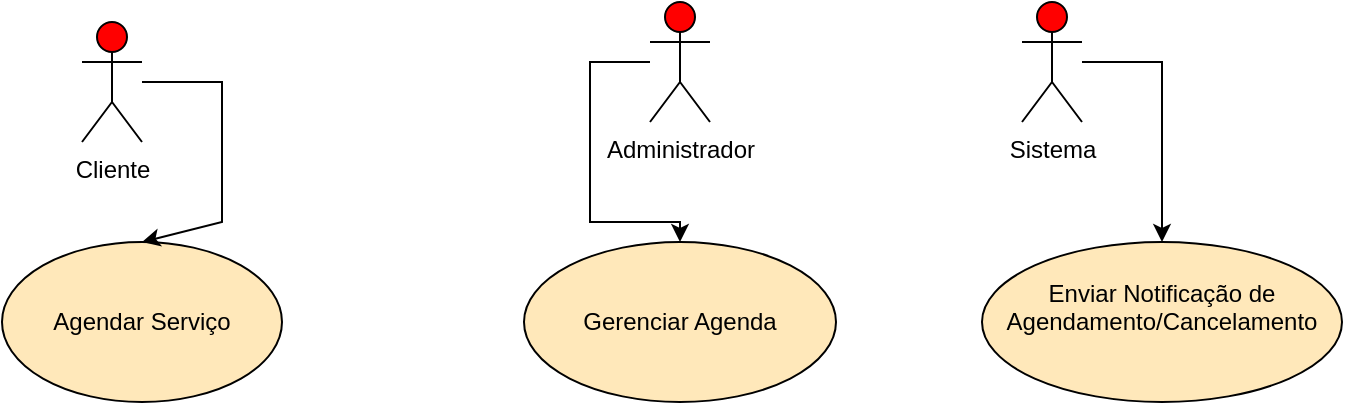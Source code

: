 <mxfile version="26.0.13">
  <diagram name="Página-1" id="0lflbL48h0-tlIzIAnvf">
    <mxGraphModel dx="1434" dy="780" grid="1" gridSize="10" guides="1" tooltips="1" connect="1" arrows="1" fold="1" page="1" pageScale="1" pageWidth="827" pageHeight="1169" math="0" shadow="0">
      <root>
        <mxCell id="0" />
        <mxCell id="1" parent="0" />
        <mxCell id="qtMWDLo5SFLYifC3m0tV-2" value="&lt;font style=&quot;vertical-align: inherit;&quot;&gt;&lt;font style=&quot;vertical-align: inherit;&quot;&gt;&lt;font style=&quot;vertical-align: inherit;&quot;&gt;&lt;font style=&quot;vertical-align: inherit;&quot;&gt;Cliente&lt;/font&gt;&lt;/font&gt;&lt;/font&gt;&lt;/font&gt;&lt;div&gt;&lt;font style=&quot;vertical-align: inherit;&quot;&gt;&lt;font style=&quot;vertical-align: inherit;&quot;&gt;&lt;br&gt;&lt;/font&gt;&lt;/font&gt;&lt;/div&gt;" style="shape=umlActor;verticalLabelPosition=bottom;verticalAlign=top;html=1;outlineConnect=0;fillColor=light-dark(#FF0000,#000000);" parent="1" vertex="1">
          <mxGeometry x="160" y="70" width="30" height="60" as="geometry" />
        </mxCell>
        <mxCell id="qtMWDLo5SFLYifC3m0tV-39" style="edgeStyle=orthogonalEdgeStyle;rounded=0;orthogonalLoop=1;jettySize=auto;html=1;" parent="1" source="qtMWDLo5SFLYifC3m0tV-5" target="qtMWDLo5SFLYifC3m0tV-11" edge="1">
          <mxGeometry relative="1" as="geometry">
            <Array as="points">
              <mxPoint x="700" y="90" />
            </Array>
          </mxGeometry>
        </mxCell>
        <mxCell id="qtMWDLo5SFLYifC3m0tV-5" value="&lt;div&gt;&lt;font style=&quot;vertical-align: inherit;&quot;&gt;&lt;font style=&quot;vertical-align: inherit;&quot;&gt;&lt;font style=&quot;vertical-align: inherit;&quot;&gt;&lt;font style=&quot;vertical-align: inherit;&quot;&gt;Sistema&lt;/font&gt;&lt;/font&gt;&lt;/font&gt;&lt;/font&gt;&lt;/div&gt;&lt;div&gt;&lt;font style=&quot;vertical-align: inherit;&quot;&gt;&lt;font style=&quot;vertical-align: inherit;&quot;&gt;&lt;font style=&quot;vertical-align: inherit;&quot;&gt;&lt;font style=&quot;vertical-align: inherit;&quot;&gt;&lt;br&gt;&lt;/font&gt;&lt;/font&gt;&lt;/font&gt;&lt;/font&gt;&lt;/div&gt;" style="shape=umlActor;verticalLabelPosition=bottom;verticalAlign=top;html=1;outlineConnect=0;fillColor=light-dark(#FF0000,var(--ge-dark-color, #121212));" parent="1" vertex="1">
          <mxGeometry x="630" y="60" width="30" height="60" as="geometry" />
        </mxCell>
        <mxCell id="qtMWDLo5SFLYifC3m0tV-26" style="edgeStyle=orthogonalEdgeStyle;rounded=0;orthogonalLoop=1;jettySize=auto;html=1;entryX=0.5;entryY=0;entryDx=0;entryDy=0;" parent="1" source="qtMWDLo5SFLYifC3m0tV-6" target="qtMWDLo5SFLYifC3m0tV-23" edge="1">
          <mxGeometry relative="1" as="geometry">
            <Array as="points">
              <mxPoint x="414" y="90" />
              <mxPoint x="414" y="170" />
              <mxPoint x="459" y="170" />
            </Array>
          </mxGeometry>
        </mxCell>
        <mxCell id="qtMWDLo5SFLYifC3m0tV-6" value="&lt;span style=&quot;background-color: transparent; color: light-dark(rgb(0, 0, 0), rgb(255, 255, 255));&quot;&gt;&lt;font style=&quot;vertical-align: inherit;&quot;&gt;&lt;font style=&quot;vertical-align: inherit;&quot;&gt;&lt;font style=&quot;vertical-align: inherit;&quot;&gt;&lt;font style=&quot;vertical-align: inherit;&quot;&gt;Administrador&lt;/font&gt;&lt;/font&gt;&lt;/font&gt;&lt;/font&gt;&lt;/span&gt;" style="shape=umlActor;verticalLabelPosition=bottom;verticalAlign=top;html=1;outlineConnect=0;fillColor=light-dark(#FF0000,#000000);" parent="1" vertex="1">
          <mxGeometry x="444" y="60" width="30" height="60" as="geometry" />
        </mxCell>
        <mxCell id="qtMWDLo5SFLYifC3m0tV-11" value="&lt;font style=&quot;vertical-align: inherit;&quot;&gt;&lt;font style=&quot;vertical-align: inherit;&quot;&gt;Enviar Notificação de Agendamento/Cancelamento&lt;/font&gt;&lt;/font&gt;&lt;div&gt;&lt;font style=&quot;vertical-align: inherit;&quot;&gt;&lt;font style=&quot;vertical-align: inherit;&quot;&gt;&lt;br&gt;&lt;/font&gt;&lt;/font&gt;&lt;/div&gt;" style="ellipse;whiteSpace=wrap;html=1;fillColor=light-dark(#FFE8BA,#000000);" parent="1" vertex="1">
          <mxGeometry x="610" y="180" width="180" height="80" as="geometry" />
        </mxCell>
        <mxCell id="qtMWDLo5SFLYifC3m0tV-13" value="&lt;font style=&quot;vertical-align: inherit;&quot;&gt;&lt;font style=&quot;vertical-align: inherit;&quot;&gt;&lt;font style=&quot;vertical-align: inherit;&quot;&gt;&lt;font style=&quot;vertical-align: inherit;&quot;&gt;Agendar Serviço&lt;/font&gt;&lt;/font&gt;&lt;/font&gt;&lt;/font&gt;" style="ellipse;whiteSpace=wrap;html=1;fillColor=light-dark(#FFE8BA,#000000);" parent="1" vertex="1">
          <mxGeometry x="120" y="180" width="140" height="80" as="geometry" />
        </mxCell>
        <mxCell id="qtMWDLo5SFLYifC3m0tV-17" value="" style="edgeStyle=none;orthogonalLoop=1;jettySize=auto;html=1;rounded=0;entryX=0.5;entryY=0;entryDx=0;entryDy=0;" parent="1" source="qtMWDLo5SFLYifC3m0tV-2" target="qtMWDLo5SFLYifC3m0tV-13" edge="1">
          <mxGeometry width="100" relative="1" as="geometry">
            <mxPoint x="190" y="119.5" as="sourcePoint" />
            <mxPoint x="290" y="119.5" as="targetPoint" />
            <Array as="points">
              <mxPoint x="230" y="100" />
              <mxPoint x="230" y="170" />
            </Array>
          </mxGeometry>
        </mxCell>
        <mxCell id="qtMWDLo5SFLYifC3m0tV-23" value="&lt;font style=&quot;vertical-align: inherit;&quot;&gt;&lt;font style=&quot;vertical-align: inherit;&quot;&gt;&lt;font style=&quot;vertical-align: inherit;&quot;&gt;&lt;font style=&quot;vertical-align: inherit;&quot;&gt;&lt;font style=&quot;vertical-align: inherit;&quot;&gt;&lt;font style=&quot;vertical-align: inherit;&quot;&gt;&lt;font style=&quot;vertical-align: inherit;&quot;&gt;&lt;font style=&quot;vertical-align: inherit;&quot;&gt;&lt;font style=&quot;vertical-align: inherit;&quot;&gt;&lt;font style=&quot;vertical-align: inherit;&quot;&gt;Gerenciar Agenda&lt;/font&gt;&lt;/font&gt;&lt;/font&gt;&lt;/font&gt;&lt;/font&gt;&lt;/font&gt;&lt;/font&gt;&lt;/font&gt;&lt;/font&gt;&lt;/font&gt;" style="ellipse;whiteSpace=wrap;html=1;fillColor=light-dark(#FFE8BA,var(--ge-dark-color, #121212));" parent="1" vertex="1">
          <mxGeometry x="381" y="180" width="156" height="80" as="geometry" />
        </mxCell>
      </root>
    </mxGraphModel>
  </diagram>
</mxfile>
